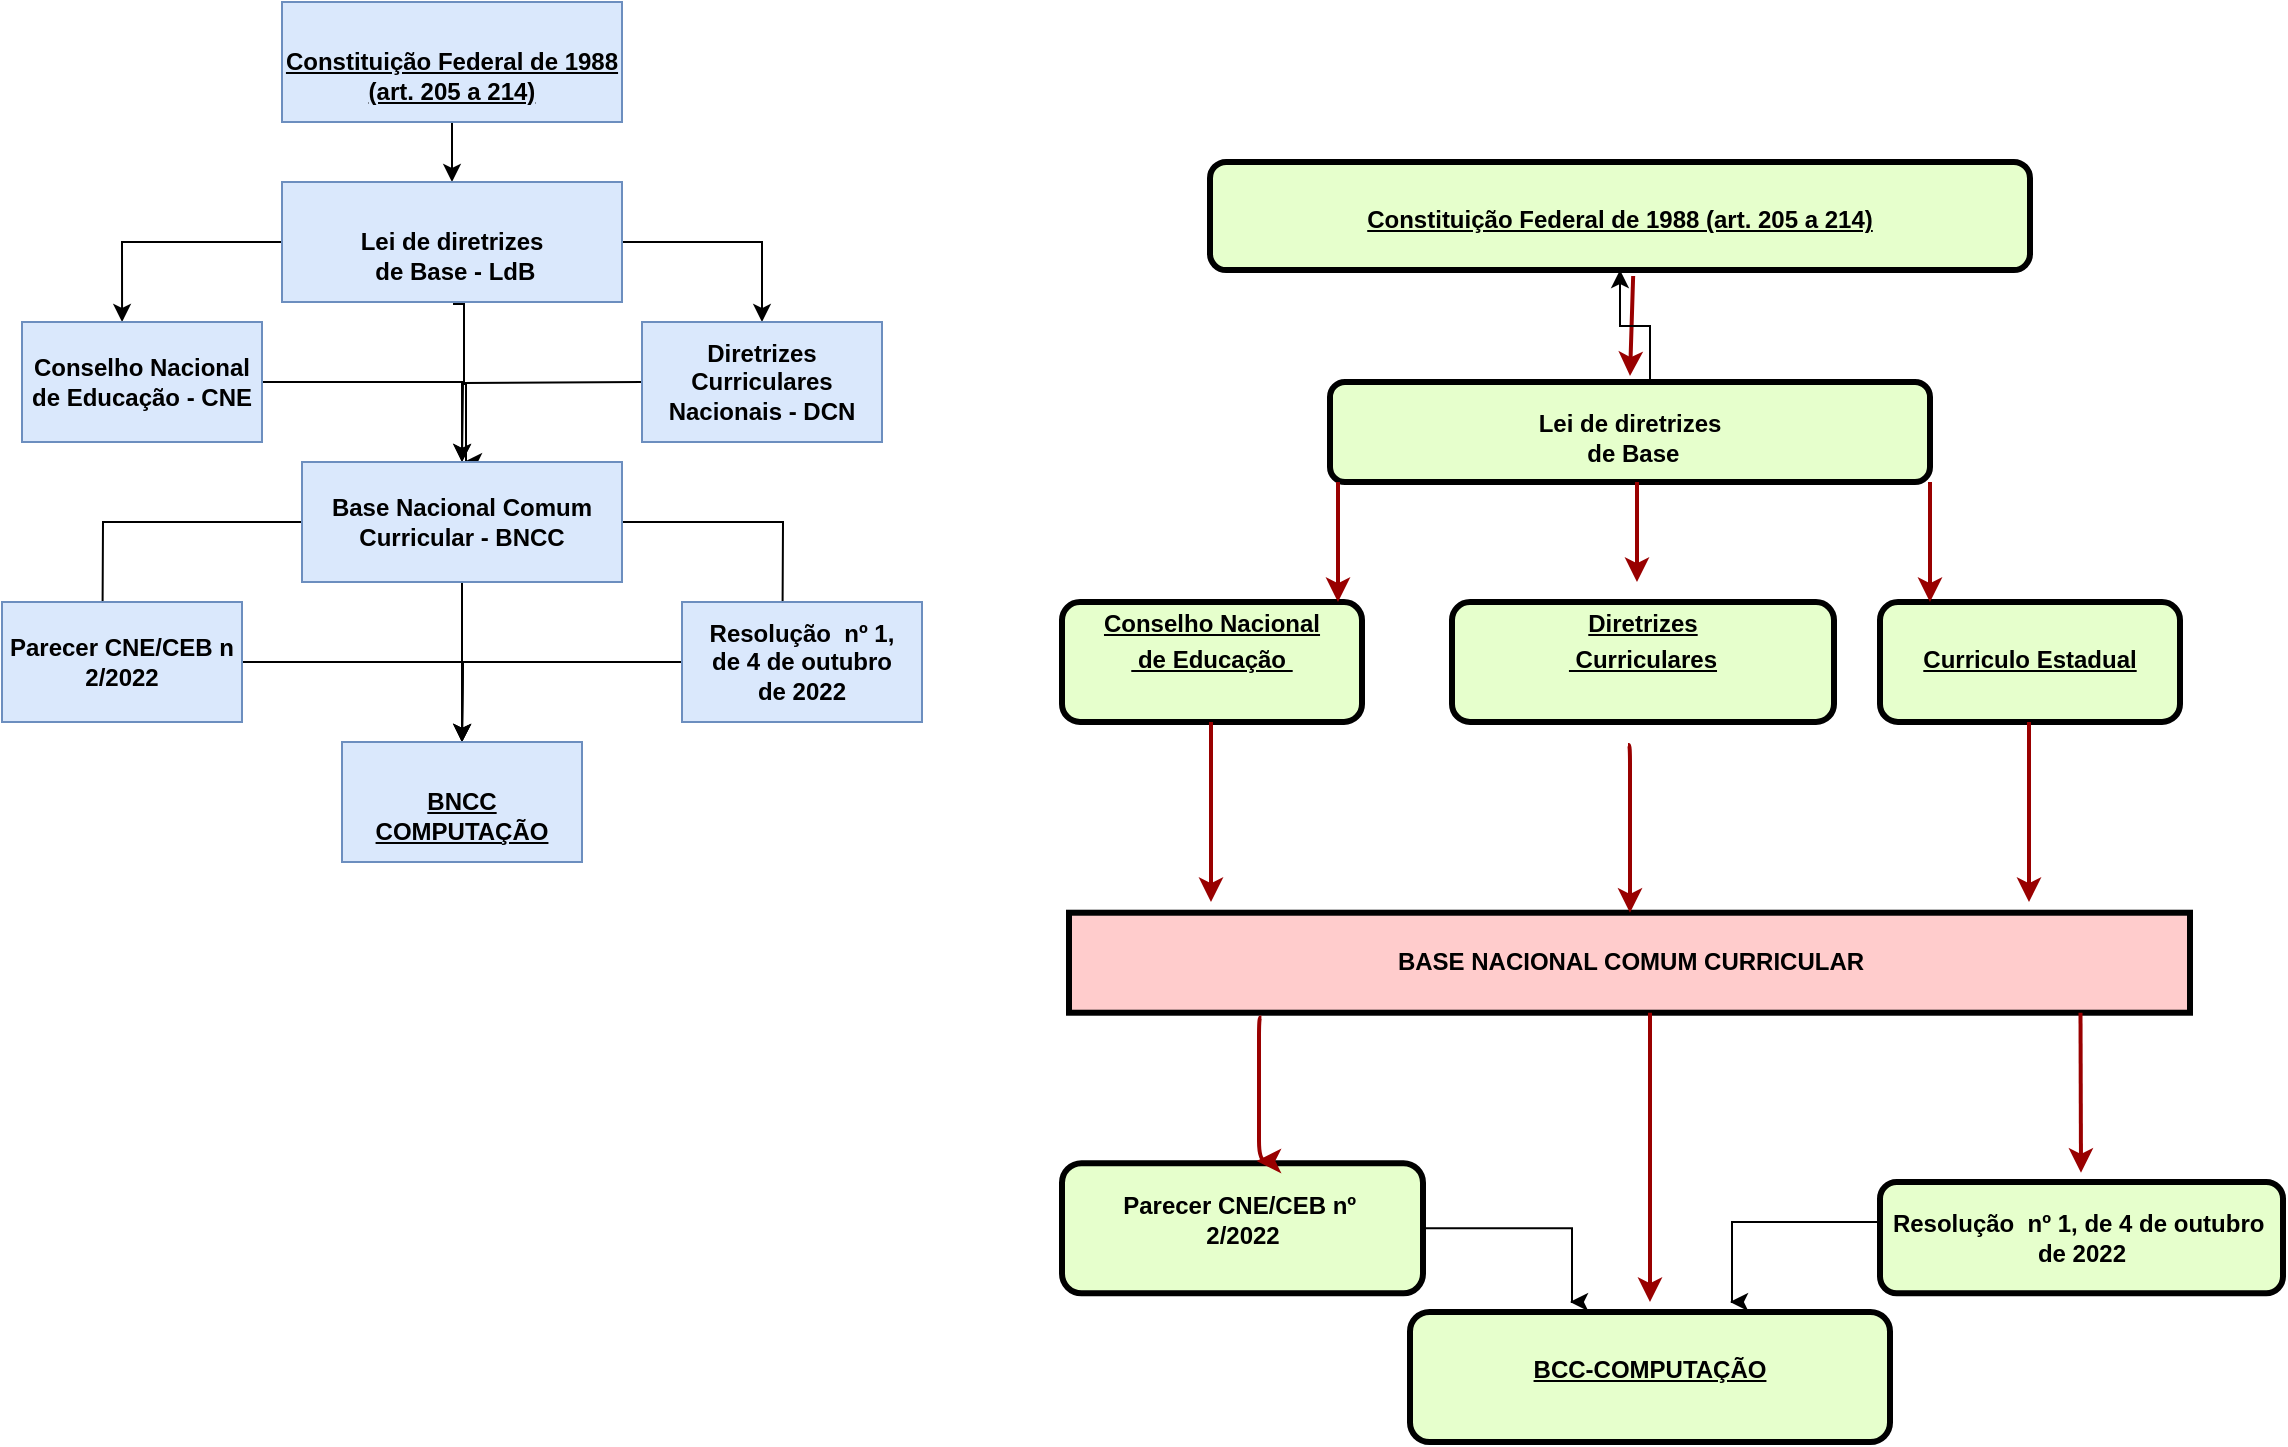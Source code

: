 <mxfile version="26.0.16">
  <diagram name="Page-1" id="c7558073-3199-34d8-9f00-42111426c3f3">
    <mxGraphModel dx="1354" dy="558" grid="1" gridSize="10" guides="1" tooltips="1" connect="1" arrows="1" fold="1" page="1" pageScale="1" pageWidth="826" pageHeight="1169" background="none" math="0" shadow="0">
      <root>
        <mxCell id="0" />
        <mxCell id="1" parent="0" />
        <mxCell id="5" value="BASE NACIONAL COMUM CURRICULAR" style="shape=process;whiteSpace=wrap;align=center;verticalAlign=middle;size=0;fontStyle=1;strokeWidth=3;fillColor=#FFCCCC" parent="1" vertex="1">
          <mxGeometry x="653.5" y="495.36" width="560.5" height="50" as="geometry" />
        </mxCell>
        <mxCell id="6" value="&lt;p style=&quot;margin: 0px; margin-top: 4px; text-align: center; text-decoration: underline;&quot;&gt;&lt;span style=&quot;text-wrap-mode: wrap;&quot;&gt;&lt;font style=&quot;vertical-align: inherit;&quot;&gt;&lt;font style=&quot;vertical-align: inherit;&quot;&gt;&lt;font style=&quot;vertical-align: inherit;&quot;&gt;&lt;font style=&quot;vertical-align: inherit;&quot;&gt;&lt;br&gt;&lt;/font&gt;&lt;/font&gt;&lt;/font&gt;&lt;/font&gt;&lt;/span&gt;&lt;/p&gt;&lt;p style=&quot;margin: 0px; margin-top: 4px; text-align: center; text-decoration: underline;&quot;&gt;&lt;span style=&quot;text-wrap-mode: wrap;&quot;&gt;&lt;font style=&quot;vertical-align: inherit;&quot;&gt;&lt;font style=&quot;vertical-align: inherit;&quot;&gt;&lt;font style=&quot;vertical-align: inherit;&quot;&gt;&lt;font style=&quot;vertical-align: inherit;&quot;&gt;Constituição Federal de 1988 (art. 205 a 214)&lt;/font&gt;&lt;/font&gt;&lt;/font&gt;&lt;/font&gt;&lt;/span&gt;&lt;/p&gt;" style="verticalAlign=middle;align=center;overflow=fill;fontSize=12;fontFamily=Helvetica;html=1;rounded=1;fontStyle=1;strokeWidth=3;fillColor=#E6FFCC" parent="1" vertex="1">
          <mxGeometry x="724" y="120" width="410" height="54" as="geometry" />
        </mxCell>
        <mxCell id="8" value="&lt;p style=&quot;margin: 0px; margin-top: 4px; text-align: center; text-decoration: underline;&quot;&gt;&lt;font style=&quot;vertical-align: inherit;&quot;&gt;&lt;font style=&quot;vertical-align: inherit;&quot;&gt;&lt;br&gt;&lt;/font&gt;&lt;/font&gt;&lt;/p&gt;&lt;p style=&quot;margin: 0px; margin-top: 4px; text-align: center; text-decoration: underline;&quot;&gt;&lt;font style=&quot;vertical-align: inherit;&quot;&gt;&lt;font style=&quot;vertical-align: inherit;&quot;&gt;Curriculo Estadual&lt;/font&gt;&lt;/font&gt;&lt;/p&gt;" style="verticalAlign=middle;align=center;overflow=fill;fontSize=12;fontFamily=Helvetica;html=1;rounded=1;fontStyle=1;strokeWidth=3;fillColor=#E6FFCC" parent="1" vertex="1">
          <mxGeometry x="1059" y="340" width="150" height="60" as="geometry" />
        </mxCell>
        <mxCell id="rS8yMesXYMJTC6e7CVPK-121" style="edgeStyle=orthogonalEdgeStyle;rounded=0;orthogonalLoop=1;jettySize=auto;html=1;" parent="1" source="9" edge="1">
          <mxGeometry relative="1" as="geometry">
            <mxPoint x="984" y="690" as="targetPoint" />
            <Array as="points">
              <mxPoint x="985" y="650" />
            </Array>
          </mxGeometry>
        </mxCell>
        <mxCell id="9" value="&lt;div&gt;&lt;br&gt;&lt;/div&gt;&lt;div&gt;&lt;font style=&quot;vertical-align: inherit;&quot;&gt;&lt;font style=&quot;vertical-align: inherit;&quot;&gt;&lt;font style=&quot;vertical-align: inherit;&quot;&gt;Resolução&amp;nbsp; nº 1, de 4 de outubro&amp;nbsp;&lt;/font&gt;&lt;/font&gt;&lt;/font&gt;&lt;div&gt;&lt;font style=&quot;vertical-align: inherit;&quot;&gt;&lt;font style=&quot;vertical-align: inherit;&quot;&gt;&lt;font style=&quot;vertical-align: inherit;&quot;&gt;de 2022&lt;/font&gt;&lt;/font&gt;&lt;/font&gt;&lt;/div&gt;&lt;/div&gt;" style="verticalAlign=middle;align=center;overflow=fill;fontSize=12;fontFamily=Helvetica;html=1;rounded=1;fontStyle=1;strokeWidth=3;fillColor=#E6FFCC" parent="1" vertex="1">
          <mxGeometry x="1059" y="630" width="201.5" height="55.64" as="geometry" />
        </mxCell>
        <mxCell id="rS8yMesXYMJTC6e7CVPK-120" style="edgeStyle=orthogonalEdgeStyle;rounded=0;orthogonalLoop=1;jettySize=auto;html=1;" parent="1" source="10" edge="1">
          <mxGeometry relative="1" as="geometry">
            <mxPoint x="904" y="690" as="targetPoint" />
            <Array as="points">
              <mxPoint x="905" y="653" />
            </Array>
          </mxGeometry>
        </mxCell>
        <mxCell id="10" value="&lt;div&gt;&lt;font style=&quot;vertical-align: inherit;&quot;&gt;&lt;font style=&quot;vertical-align: inherit;&quot;&gt;&lt;br&gt;&lt;/font&gt;&lt;/font&gt;&lt;/div&gt;&lt;font style=&quot;vertical-align: inherit;&quot;&gt;&lt;font style=&quot;vertical-align: inherit;&quot;&gt;&lt;font style=&quot;vertical-align: inherit;&quot;&gt;&lt;font style=&quot;vertical-align: inherit;&quot;&gt;Parecer CNE/CEB nº&amp;nbsp;&lt;/font&gt;&lt;/font&gt;&lt;/font&gt;&lt;/font&gt;&lt;div&gt;&lt;font style=&quot;vertical-align: inherit;&quot;&gt;&lt;font style=&quot;vertical-align: inherit;&quot;&gt;&lt;font style=&quot;vertical-align: inherit;&quot;&gt;&lt;font style=&quot;vertical-align: inherit;&quot;&gt;&lt;font style=&quot;vertical-align: inherit;&quot;&gt;&lt;font style=&quot;vertical-align: inherit;&quot;&gt;2/2022&lt;/font&gt;&lt;/font&gt;&lt;/font&gt;&lt;/font&gt;&lt;/font&gt;&lt;/font&gt;&lt;/div&gt;" style="verticalAlign=middle;align=center;overflow=fill;fontSize=12;fontFamily=Helvetica;html=1;rounded=1;fontStyle=1;strokeWidth=3;fillColor=#E6FFCC" parent="1" vertex="1">
          <mxGeometry x="650" y="620.64" width="180.5" height="65" as="geometry" />
        </mxCell>
        <mxCell id="36" value="" style="edgeStyle=none;noEdgeStyle=1;strokeColor=#990000;strokeWidth=2" parent="1" edge="1">
          <mxGeometry width="100" height="100" relative="1" as="geometry">
            <mxPoint x="935.58" y="177" as="sourcePoint" />
            <mxPoint x="934.001" y="227" as="targetPoint" />
          </mxGeometry>
        </mxCell>
        <mxCell id="11" value="&lt;p style=&quot;margin: 0px; margin-top: 4px; text-align: center; text-decoration: underline;&quot;&gt;&lt;br&gt;&lt;/p&gt;&lt;p style=&quot;margin: 0px; margin-top: 4px; text-align: center; text-decoration: underline;&quot;&gt;&lt;font style=&quot;vertical-align: inherit;&quot;&gt;&lt;font style=&quot;vertical-align: inherit;&quot;&gt;BCC-COMPUTAÇÃO&lt;/font&gt;&lt;/font&gt;&lt;/p&gt;" style="verticalAlign=middle;align=center;overflow=fill;fontSize=12;fontFamily=Helvetica;html=1;rounded=1;fontStyle=1;strokeWidth=3;fillColor=#E6FFCC" parent="1" vertex="1">
          <mxGeometry x="824" y="695" width="240" height="65" as="geometry" />
        </mxCell>
        <mxCell id="68" value="" style="edgeStyle=elbowEdgeStyle;elbow=horizontal;strokeColor=#990000;strokeWidth=2" parent="1" edge="1">
          <mxGeometry width="100" height="100" relative="1" as="geometry">
            <mxPoint x="1133.5" y="400" as="sourcePoint" />
            <mxPoint x="1134" y="490" as="targetPoint" />
            <Array as="points">
              <mxPoint x="1133.5" y="440" />
            </Array>
          </mxGeometry>
        </mxCell>
        <mxCell id="83" value="" style="edgeStyle=elbowEdgeStyle;elbow=horizontal;strokeColor=#990000;strokeWidth=2" parent="1" edge="1">
          <mxGeometry width="100" height="100" relative="1" as="geometry">
            <mxPoint x="1159.25" y="545.36" as="sourcePoint" />
            <mxPoint x="1159.25" y="625.36" as="targetPoint" />
          </mxGeometry>
        </mxCell>
        <mxCell id="85" value="" style="edgeStyle=elbowEdgeStyle;elbow=horizontal;strokeColor=#990000;strokeWidth=2" parent="1" edge="1">
          <mxGeometry width="100" height="100" relative="1" as="geometry">
            <mxPoint x="944" y="545.36" as="sourcePoint" />
            <mxPoint x="944" y="690" as="targetPoint" />
            <Array as="points">
              <mxPoint x="944" y="595.36" />
            </Array>
          </mxGeometry>
        </mxCell>
        <mxCell id="JZzo84GlXCVfw6jYOfZ_-85" value="" style="edgeStyle=orthogonalEdgeStyle;rounded=0;orthogonalLoop=1;jettySize=auto;html=1;" edge="1" parent="1" source="rS8yMesXYMJTC6e7CVPK-96" target="6">
          <mxGeometry relative="1" as="geometry">
            <Array as="points">
              <mxPoint x="944" y="202" />
              <mxPoint x="929" y="202" />
            </Array>
          </mxGeometry>
        </mxCell>
        <mxCell id="rS8yMesXYMJTC6e7CVPK-96" value="&lt;div&gt;&lt;br&gt;&lt;/div&gt;&lt;div&gt;&lt;font style=&quot;vertical-align: inherit;&quot;&gt;&lt;font style=&quot;vertical-align: inherit;&quot;&gt;&lt;font style=&quot;vertical-align: inherit;&quot;&gt;&lt;font style=&quot;vertical-align: inherit;&quot;&gt;&lt;font style=&quot;vertical-align: inherit;&quot;&gt;&lt;font style=&quot;vertical-align: inherit;&quot;&gt;&lt;font style=&quot;vertical-align: inherit;&quot;&gt;&lt;font style=&quot;vertical-align: inherit;&quot;&gt;Lei de diretrizes&lt;/font&gt;&lt;/font&gt;&lt;/font&gt;&lt;/font&gt;&lt;/font&gt;&lt;/font&gt;&lt;/font&gt;&lt;/font&gt;&lt;/div&gt;&lt;div&gt;&lt;font style=&quot;vertical-align: inherit;&quot;&gt;&lt;font style=&quot;vertical-align: inherit;&quot;&gt;&lt;font style=&quot;vertical-align: inherit;&quot;&gt;&lt;font style=&quot;vertical-align: inherit;&quot;&gt;&lt;font style=&quot;vertical-align: inherit;&quot;&gt;&lt;font style=&quot;vertical-align: inherit;&quot;&gt;&amp;nbsp;de Base&lt;/font&gt;&lt;/font&gt;&lt;/font&gt;&lt;/font&gt;&lt;/font&gt;&lt;/font&gt;&lt;/div&gt;" style="verticalAlign=middle;align=center;overflow=fill;fontSize=12;fontFamily=Helvetica;html=1;rounded=1;fontStyle=1;strokeWidth=3;fillColor=#E6FFCC" parent="1" vertex="1">
          <mxGeometry x="784" y="230" width="300" height="50" as="geometry" />
        </mxCell>
        <mxCell id="rS8yMesXYMJTC6e7CVPK-99" value="" style="edgeStyle=elbowEdgeStyle;elbow=horizontal;strokeColor=#990000;strokeWidth=2;exitX=0.567;exitY=0.996;exitDx=0;exitDy=0;exitPerimeter=0;" parent="1" edge="1">
          <mxGeometry width="100" height="100" relative="1" as="geometry">
            <mxPoint x="932.988" y="411.5" as="sourcePoint" />
            <mxPoint x="934.52" y="495.36" as="targetPoint" />
            <Array as="points" />
          </mxGeometry>
        </mxCell>
        <UserObject label="&lt;p style=&quot;margin: 0px; margin-top: 4px; text-align: center; text-decoration: underline;&quot;&gt;&lt;font style=&quot;vertical-align: inherit;&quot;&gt;&lt;font style=&quot;vertical-align: inherit;&quot;&gt;&lt;font style=&quot;vertical-align: inherit;&quot;&gt;&lt;font style=&quot;vertical-align: inherit;&quot;&gt;Diretrizes&lt;/font&gt;&lt;/font&gt;&lt;/font&gt;&lt;/font&gt;&lt;/p&gt;&lt;p style=&quot;margin: 0px; margin-top: 4px; text-align: center; text-decoration: underline;&quot;&gt;&lt;font style=&quot;vertical-align: inherit;&quot;&gt;&lt;font style=&quot;vertical-align: inherit;&quot;&gt;&amp;nbsp;Curriculares&lt;/font&gt;&lt;/font&gt;&lt;/p&gt;" link="data:page/id,c7558073-3199-34d8-9f00-42111426c3f3" id="rS8yMesXYMJTC6e7CVPK-100">
          <mxCell style="verticalAlign=middle;align=center;overflow=fill;fontSize=12;fontFamily=Helvetica;html=1;rounded=1;fontStyle=1;strokeWidth=3;fillColor=#E6FFCC" parent="1" vertex="1">
            <mxGeometry x="845" y="340" width="191" height="60" as="geometry" />
          </mxCell>
        </UserObject>
        <mxCell id="rS8yMesXYMJTC6e7CVPK-101" value="&lt;p style=&quot;margin: 0px; margin-top: 4px; text-align: center; text-decoration: underline;&quot;&gt;&lt;font style=&quot;vertical-align: inherit;&quot;&gt;&lt;font style=&quot;vertical-align: inherit;&quot;&gt;&lt;font style=&quot;vertical-align: inherit;&quot;&gt;&lt;font style=&quot;vertical-align: inherit;&quot;&gt;Conselho Nacional&lt;/font&gt;&lt;/font&gt;&lt;/font&gt;&lt;/font&gt;&lt;/p&gt;&lt;p style=&quot;margin: 0px; margin-top: 4px; text-align: center; text-decoration: underline;&quot;&gt;&lt;font style=&quot;vertical-align: inherit;&quot;&gt;&lt;font style=&quot;vertical-align: inherit;&quot;&gt;&amp;nbsp;de Educação&amp;nbsp;&lt;/font&gt;&lt;/font&gt;&lt;/p&gt;" style="verticalAlign=middle;align=center;overflow=fill;fontSize=12;fontFamily=Helvetica;html=1;rounded=1;fontStyle=1;strokeWidth=3;fillColor=#E6FFCC" parent="1" vertex="1">
          <mxGeometry x="650" y="340" width="150" height="60" as="geometry" />
        </mxCell>
        <mxCell id="rS8yMesXYMJTC6e7CVPK-103" value="" style="edgeStyle=elbowEdgeStyle;elbow=horizontal;strokeColor=#990000;strokeWidth=2;" parent="1" edge="1">
          <mxGeometry width="100" height="100" relative="1" as="geometry">
            <mxPoint x="937.5" y="280" as="sourcePoint" />
            <mxPoint x="937.5" y="330" as="targetPoint" />
            <Array as="points" />
          </mxGeometry>
        </mxCell>
        <mxCell id="rS8yMesXYMJTC6e7CVPK-108" value="" style="edgeStyle=elbowEdgeStyle;elbow=horizontal;strokeColor=#990000;strokeWidth=2;" parent="1" edge="1">
          <mxGeometry width="100" height="100" relative="1" as="geometry">
            <mxPoint x="788" y="280" as="sourcePoint" />
            <mxPoint x="788" y="340" as="targetPoint" />
            <Array as="points" />
          </mxGeometry>
        </mxCell>
        <mxCell id="rS8yMesXYMJTC6e7CVPK-109" value="" style="edgeStyle=elbowEdgeStyle;elbow=horizontal;strokeColor=#990000;strokeWidth=2;" parent="1" edge="1">
          <mxGeometry width="100" height="100" relative="1" as="geometry">
            <mxPoint x="1084" y="280" as="sourcePoint" />
            <mxPoint x="1084" y="340" as="targetPoint" />
            <Array as="points" />
          </mxGeometry>
        </mxCell>
        <mxCell id="rS8yMesXYMJTC6e7CVPK-113" value="" style="edgeStyle=elbowEdgeStyle;elbow=horizontal;strokeColor=#990000;strokeWidth=2;entryX=0.539;entryY=-0.018;entryDx=0;entryDy=0;entryPerimeter=0;" parent="1" target="10" edge="1">
          <mxGeometry width="100" height="100" relative="1" as="geometry">
            <mxPoint x="749.71" y="547.8" as="sourcePoint" />
            <mxPoint x="748.745" y="630.005" as="targetPoint" />
            <Array as="points" />
          </mxGeometry>
        </mxCell>
        <mxCell id="rS8yMesXYMJTC6e7CVPK-114" value="" style="edgeStyle=elbowEdgeStyle;elbow=horizontal;strokeColor=#990000;strokeWidth=2;" parent="1" edge="1">
          <mxGeometry width="100" height="100" relative="1" as="geometry">
            <mxPoint x="724.5" y="400" as="sourcePoint" />
            <mxPoint x="724" y="490" as="targetPoint" />
            <Array as="points" />
          </mxGeometry>
        </mxCell>
        <mxCell id="JZzo84GlXCVfw6jYOfZ_-97" value="" style="edgeStyle=orthogonalEdgeStyle;rounded=0;orthogonalLoop=1;jettySize=auto;html=1;" edge="1" parent="1" source="JZzo84GlXCVfw6jYOfZ_-86" target="JZzo84GlXCVfw6jYOfZ_-87">
          <mxGeometry relative="1" as="geometry" />
        </mxCell>
        <mxCell id="JZzo84GlXCVfw6jYOfZ_-86" value="&lt;div&gt;&lt;br&gt;&lt;/div&gt;&lt;div&gt;&lt;span style=&quot;font-weight: 700; text-decoration-line: underline;&quot;&gt;Constituição Federal de 1988 (art. 205 a 214)&lt;/span&gt;&lt;/div&gt;" style="rounded=0;whiteSpace=wrap;html=1;fillColor=#dae8fc;strokeColor=#6c8ebf;" vertex="1" parent="1">
          <mxGeometry x="260" y="40" width="170" height="60" as="geometry" />
        </mxCell>
        <mxCell id="JZzo84GlXCVfw6jYOfZ_-99" value="" style="edgeStyle=orthogonalEdgeStyle;rounded=0;orthogonalLoop=1;jettySize=auto;html=1;entryX=0.417;entryY=0;entryDx=0;entryDy=0;entryPerimeter=0;" edge="1" parent="1" source="JZzo84GlXCVfw6jYOfZ_-87" target="JZzo84GlXCVfw6jYOfZ_-88">
          <mxGeometry relative="1" as="geometry">
            <mxPoint x="180" y="160" as="targetPoint" />
          </mxGeometry>
        </mxCell>
        <mxCell id="JZzo84GlXCVfw6jYOfZ_-100" style="edgeStyle=orthogonalEdgeStyle;rounded=0;orthogonalLoop=1;jettySize=auto;html=1;entryX=0.5;entryY=0;entryDx=0;entryDy=0;" edge="1" parent="1" source="JZzo84GlXCVfw6jYOfZ_-87" target="JZzo84GlXCVfw6jYOfZ_-89">
          <mxGeometry relative="1" as="geometry" />
        </mxCell>
        <mxCell id="JZzo84GlXCVfw6jYOfZ_-104" value="" style="edgeStyle=orthogonalEdgeStyle;rounded=0;orthogonalLoop=1;jettySize=auto;html=1;" edge="1" parent="1">
          <mxGeometry relative="1" as="geometry">
            <mxPoint x="346" y="190" as="sourcePoint" />
            <mxPoint x="351" y="270" as="targetPoint" />
            <Array as="points">
              <mxPoint x="346" y="191" />
              <mxPoint x="351" y="191" />
              <mxPoint x="351" y="231" />
              <mxPoint x="352" y="231" />
            </Array>
          </mxGeometry>
        </mxCell>
        <mxCell id="JZzo84GlXCVfw6jYOfZ_-87" value="&lt;br&gt;&lt;div&gt;&lt;div style=&quot;font-weight: 700; text-wrap-mode: nowrap;&quot;&gt;&lt;font style=&quot;vertical-align: inherit;&quot;&gt;Lei de diretrizes&lt;/font&gt;&lt;/div&gt;&lt;div style=&quot;font-weight: 700; text-wrap-mode: nowrap;&quot;&gt;&lt;font style=&quot;vertical-align: inherit;&quot;&gt;&amp;nbsp;de Base - LdB&lt;/font&gt;&lt;/div&gt;&lt;/div&gt;" style="rounded=0;whiteSpace=wrap;html=1;fillColor=#dae8fc;strokeColor=#6c8ebf;" vertex="1" parent="1">
          <mxGeometry x="260" y="130" width="170" height="60" as="geometry" />
        </mxCell>
        <mxCell id="JZzo84GlXCVfw6jYOfZ_-105" style="edgeStyle=orthogonalEdgeStyle;rounded=0;orthogonalLoop=1;jettySize=auto;html=1;entryX=0.5;entryY=0;entryDx=0;entryDy=0;" edge="1" parent="1" source="JZzo84GlXCVfw6jYOfZ_-88" target="JZzo84GlXCVfw6jYOfZ_-93">
          <mxGeometry relative="1" as="geometry" />
        </mxCell>
        <mxCell id="JZzo84GlXCVfw6jYOfZ_-88" value="&lt;b&gt;Conselho Nacional de Educação - CNE&lt;/b&gt;" style="rounded=0;whiteSpace=wrap;html=1;fillColor=#dae8fc;strokeColor=#6c8ebf;" vertex="1" parent="1">
          <mxGeometry x="130" y="200" width="120" height="60" as="geometry" />
        </mxCell>
        <mxCell id="JZzo84GlXCVfw6jYOfZ_-106" style="edgeStyle=orthogonalEdgeStyle;rounded=0;orthogonalLoop=1;jettySize=auto;html=1;" edge="1" parent="1">
          <mxGeometry relative="1" as="geometry">
            <mxPoint x="350" y="270" as="targetPoint" />
            <mxPoint x="440" y="230" as="sourcePoint" />
          </mxGeometry>
        </mxCell>
        <mxCell id="JZzo84GlXCVfw6jYOfZ_-89" value="&lt;b&gt;Diretrizes Curriculares Nacionais - DCN&lt;/b&gt;" style="rounded=0;whiteSpace=wrap;html=1;fillColor=#dae8fc;strokeColor=#6c8ebf;" vertex="1" parent="1">
          <mxGeometry x="440" y="200" width="120" height="60" as="geometry" />
        </mxCell>
        <mxCell id="JZzo84GlXCVfw6jYOfZ_-107" style="edgeStyle=orthogonalEdgeStyle;rounded=0;orthogonalLoop=1;jettySize=auto;html=1;" edge="1" parent="1" source="JZzo84GlXCVfw6jYOfZ_-93">
          <mxGeometry relative="1" as="geometry">
            <mxPoint x="170" y="400" as="targetPoint" />
          </mxGeometry>
        </mxCell>
        <mxCell id="JZzo84GlXCVfw6jYOfZ_-108" style="edgeStyle=orthogonalEdgeStyle;rounded=0;orthogonalLoop=1;jettySize=auto;html=1;" edge="1" parent="1" source="JZzo84GlXCVfw6jYOfZ_-93">
          <mxGeometry relative="1" as="geometry">
            <mxPoint x="510" y="400" as="targetPoint" />
          </mxGeometry>
        </mxCell>
        <mxCell id="JZzo84GlXCVfw6jYOfZ_-112" value="" style="edgeStyle=orthogonalEdgeStyle;rounded=0;orthogonalLoop=1;jettySize=auto;html=1;" edge="1" parent="1" source="JZzo84GlXCVfw6jYOfZ_-93" target="JZzo84GlXCVfw6jYOfZ_-111">
          <mxGeometry relative="1" as="geometry" />
        </mxCell>
        <mxCell id="JZzo84GlXCVfw6jYOfZ_-93" value="&lt;b&gt;Base Nacional Comum Curricular - BNCC&lt;/b&gt;" style="rounded=0;whiteSpace=wrap;html=1;fillColor=#dae8fc;strokeColor=#6c8ebf;" vertex="1" parent="1">
          <mxGeometry x="270" y="270" width="160" height="60" as="geometry" />
        </mxCell>
        <mxCell id="JZzo84GlXCVfw6jYOfZ_-115" style="edgeStyle=orthogonalEdgeStyle;rounded=0;orthogonalLoop=1;jettySize=auto;html=1;" edge="1" parent="1" source="JZzo84GlXCVfw6jYOfZ_-109">
          <mxGeometry relative="1" as="geometry">
            <mxPoint x="350" y="410" as="targetPoint" />
          </mxGeometry>
        </mxCell>
        <mxCell id="JZzo84GlXCVfw6jYOfZ_-109" value="&lt;b&gt;Parecer CNE/CEB n 2/2022&lt;/b&gt;" style="rounded=0;whiteSpace=wrap;html=1;fillColor=#dae8fc;strokeColor=#6c8ebf;" vertex="1" parent="1">
          <mxGeometry x="120" y="340" width="120" height="60" as="geometry" />
        </mxCell>
        <mxCell id="JZzo84GlXCVfw6jYOfZ_-114" style="edgeStyle=orthogonalEdgeStyle;rounded=0;orthogonalLoop=1;jettySize=auto;html=1;" edge="1" parent="1" source="JZzo84GlXCVfw6jYOfZ_-110">
          <mxGeometry relative="1" as="geometry">
            <mxPoint x="350" y="410" as="targetPoint" />
          </mxGeometry>
        </mxCell>
        <mxCell id="JZzo84GlXCVfw6jYOfZ_-110" value="&lt;div&gt;&lt;font style=&quot;font-weight: 700; text-wrap-mode: nowrap; vertical-align: inherit;&quot;&gt;Resolução&amp;nbsp; nº 1,&lt;/font&gt;&lt;/div&gt;&lt;div&gt;&lt;font style=&quot;font-weight: 700; text-wrap-mode: nowrap; vertical-align: inherit;&quot;&gt;&amp;nbsp;de 4 de outubro&amp;nbsp;&lt;/font&gt;&lt;div style=&quot;font-weight: 700; text-wrap-mode: nowrap;&quot;&gt;&lt;font style=&quot;vertical-align: inherit;&quot;&gt;de 2022&lt;/font&gt;&lt;/div&gt;&lt;/div&gt;" style="rounded=0;whiteSpace=wrap;html=1;fillColor=#dae8fc;strokeColor=#6c8ebf;" vertex="1" parent="1">
          <mxGeometry x="460" y="340" width="120" height="60" as="geometry" />
        </mxCell>
        <mxCell id="JZzo84GlXCVfw6jYOfZ_-111" value="&lt;div&gt;&lt;br&gt;&lt;/div&gt;&lt;div&gt;&lt;span style=&quot;font-weight: 700; text-wrap-mode: nowrap; text-decoration-line: underline;&quot;&gt;BNCC&lt;/span&gt;&lt;/div&gt;&lt;div&gt;&lt;span style=&quot;font-weight: 700; text-wrap-mode: nowrap; text-decoration-line: underline;&quot;&gt;COMPUTAÇÃO&lt;/span&gt;&lt;/div&gt;" style="whiteSpace=wrap;html=1;fillColor=#dae8fc;strokeColor=#6c8ebf;rounded=0;" vertex="1" parent="1">
          <mxGeometry x="290" y="410" width="120" height="60" as="geometry" />
        </mxCell>
      </root>
    </mxGraphModel>
  </diagram>
</mxfile>
